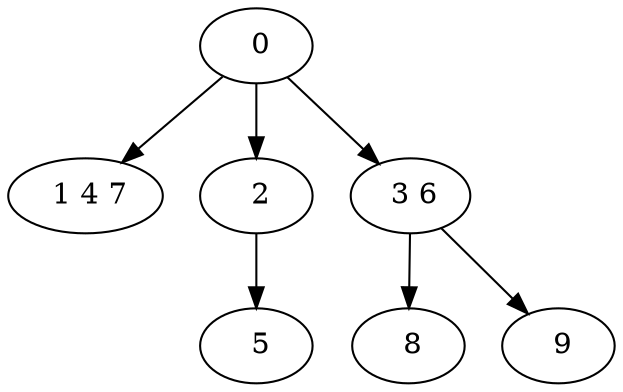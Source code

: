 digraph mytree {
" 0" -> " 1 4 7";
" 0" -> " 2";
" 0" -> " 3 6";
" 1 4 7";
" 2" -> " 5";
" 3 6" -> " 8";
" 3 6" -> " 9";
" 5";
" 8";
" 9";
}
